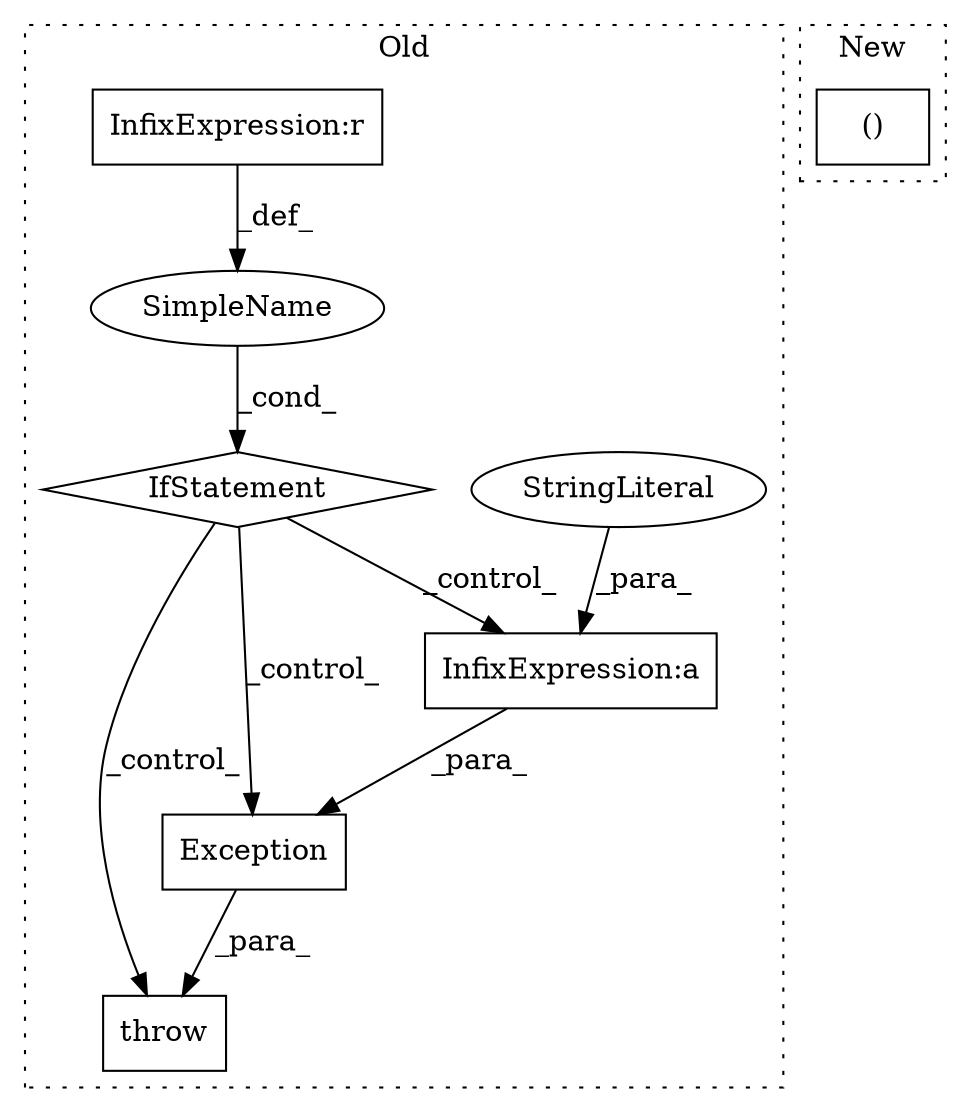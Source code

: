 digraph G {
subgraph cluster0 {
1 [label="Exception" a="32" s="1445,1488" l="10,1" shape="box"];
3 [label="throw" a="53" s="1439" l="6" shape="box"];
4 [label="SimpleName" a="42" s="" l="" shape="ellipse"];
5 [label="IfStatement" a="25" s="1273,1286" l="4,2" shape="diamond"];
6 [label="InfixExpression:a" a="27" s="1473" l="3" shape="box"];
7 [label="StringLiteral" a="45" s="1455" l="18" shape="ellipse"];
8 [label="InfixExpression:r" a="27" s="1281" l="4" shape="box"];
label = "Old";
style="dotted";
}
subgraph cluster1 {
2 [label="()" a="106" s="1086" l="29" shape="box"];
label = "New";
style="dotted";
}
1 -> 3 [label="_para_"];
4 -> 5 [label="_cond_"];
5 -> 3 [label="_control_"];
5 -> 6 [label="_control_"];
5 -> 1 [label="_control_"];
6 -> 1 [label="_para_"];
7 -> 6 [label="_para_"];
8 -> 4 [label="_def_"];
}